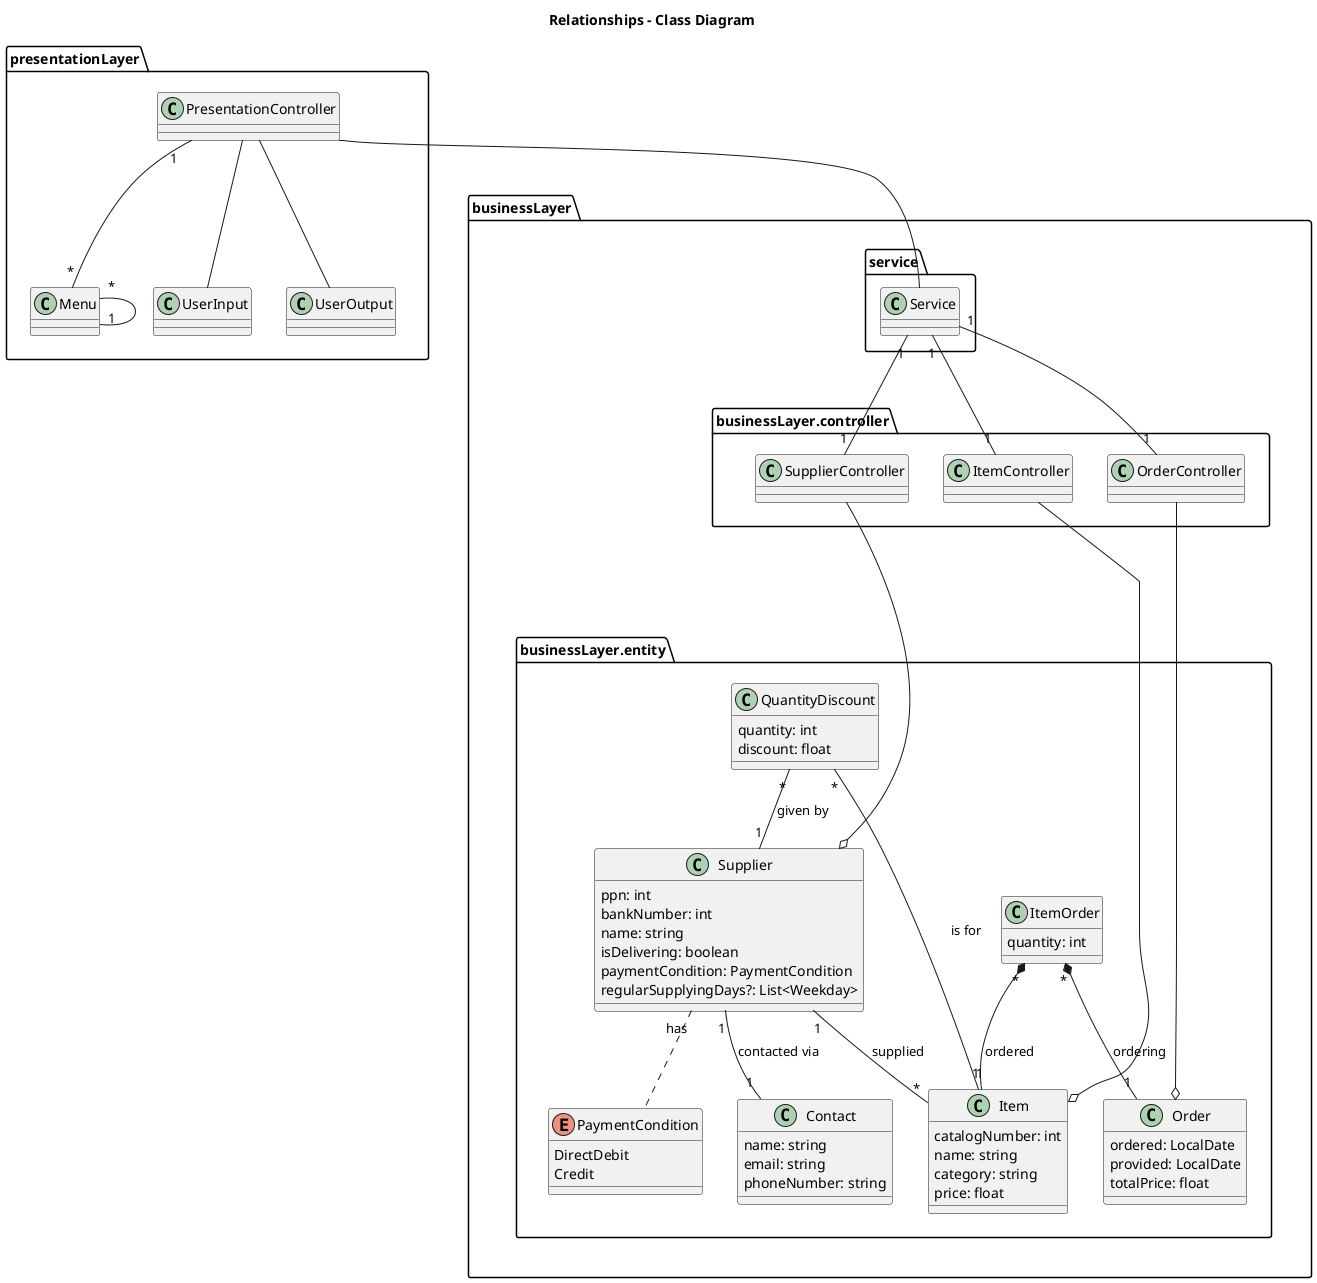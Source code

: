 @startuml

title Relationships - Class Diagram

package presentationLayer {
	class PresentationController
	class UserInput 
	class UserOutput
	class Menu
	
	PresentationController -- UserInput
	PresentationController -- UserOutput
	PresentationController "1" -- "*" Menu
	Menu "*" -- "1" Menu
	
}

package businessLayer {
	
	package businessLayer.entity as entity {
		enum PaymentCondition {
			DirectDebit
			Credit
		}
	
		class Supplier {
			ppn: int
			bankNumber: int
			name: string
			isDelivering: boolean
			paymentCondition: PaymentCondition
			regularSupplyingDays?: List<Weekday>
		}
		
		' note left of Supplier: "notice regularSupplyingDays is optional" '
		
		class Contact {
			name: string
			email: string
			phoneNumber: string
		}
		
		class Order {
			ordered: LocalDate
			provided: LocalDate
			totalPrice: float
		}
		
		class ItemOrder {
			quantity: int
		}
		
		class Item {
			catalogNumber: int
			name: string
			category: string
			price: float
		}
		
		class QuantityDiscount {
			quantity: int
			discount: float
		}
		
		Supplier "has" ..  PaymentCondition
		Supplier "1" -- "1" Contact: "contacted via"
		
		QuantityDiscount "*" -- "1" Item: "is for"
		QuantityDiscount "*" -- "1" Supplier: "given by"
		
		ItemOrder "*" *-- "1" Item: ordered
		ItemOrder "*" *-- "1" Order: ordering
		
		Supplier "1" -- "*" Item: supplied
	}
	
	package businessLayer.controller as ctrl {
		class SupplierController {
		
		}
		
		class OrderController {
		
		}
		
		class ItemController {
		
		}
		
		SupplierController --o Supplier
		ItemController --o Item
		OrderController --o Order
	}
	
	package businessLayer.service {
		class Service
		
		Service "1" -- "1" SupplierController
		Service "1" -- "1" OrderController
		Service "1" -- "1" ItemController
	}
	
	ctrl --[hidden]-> entity
}


	presentationLayer -[hidden]-> businessLayer
	PresentationController -d- Service

@enduml